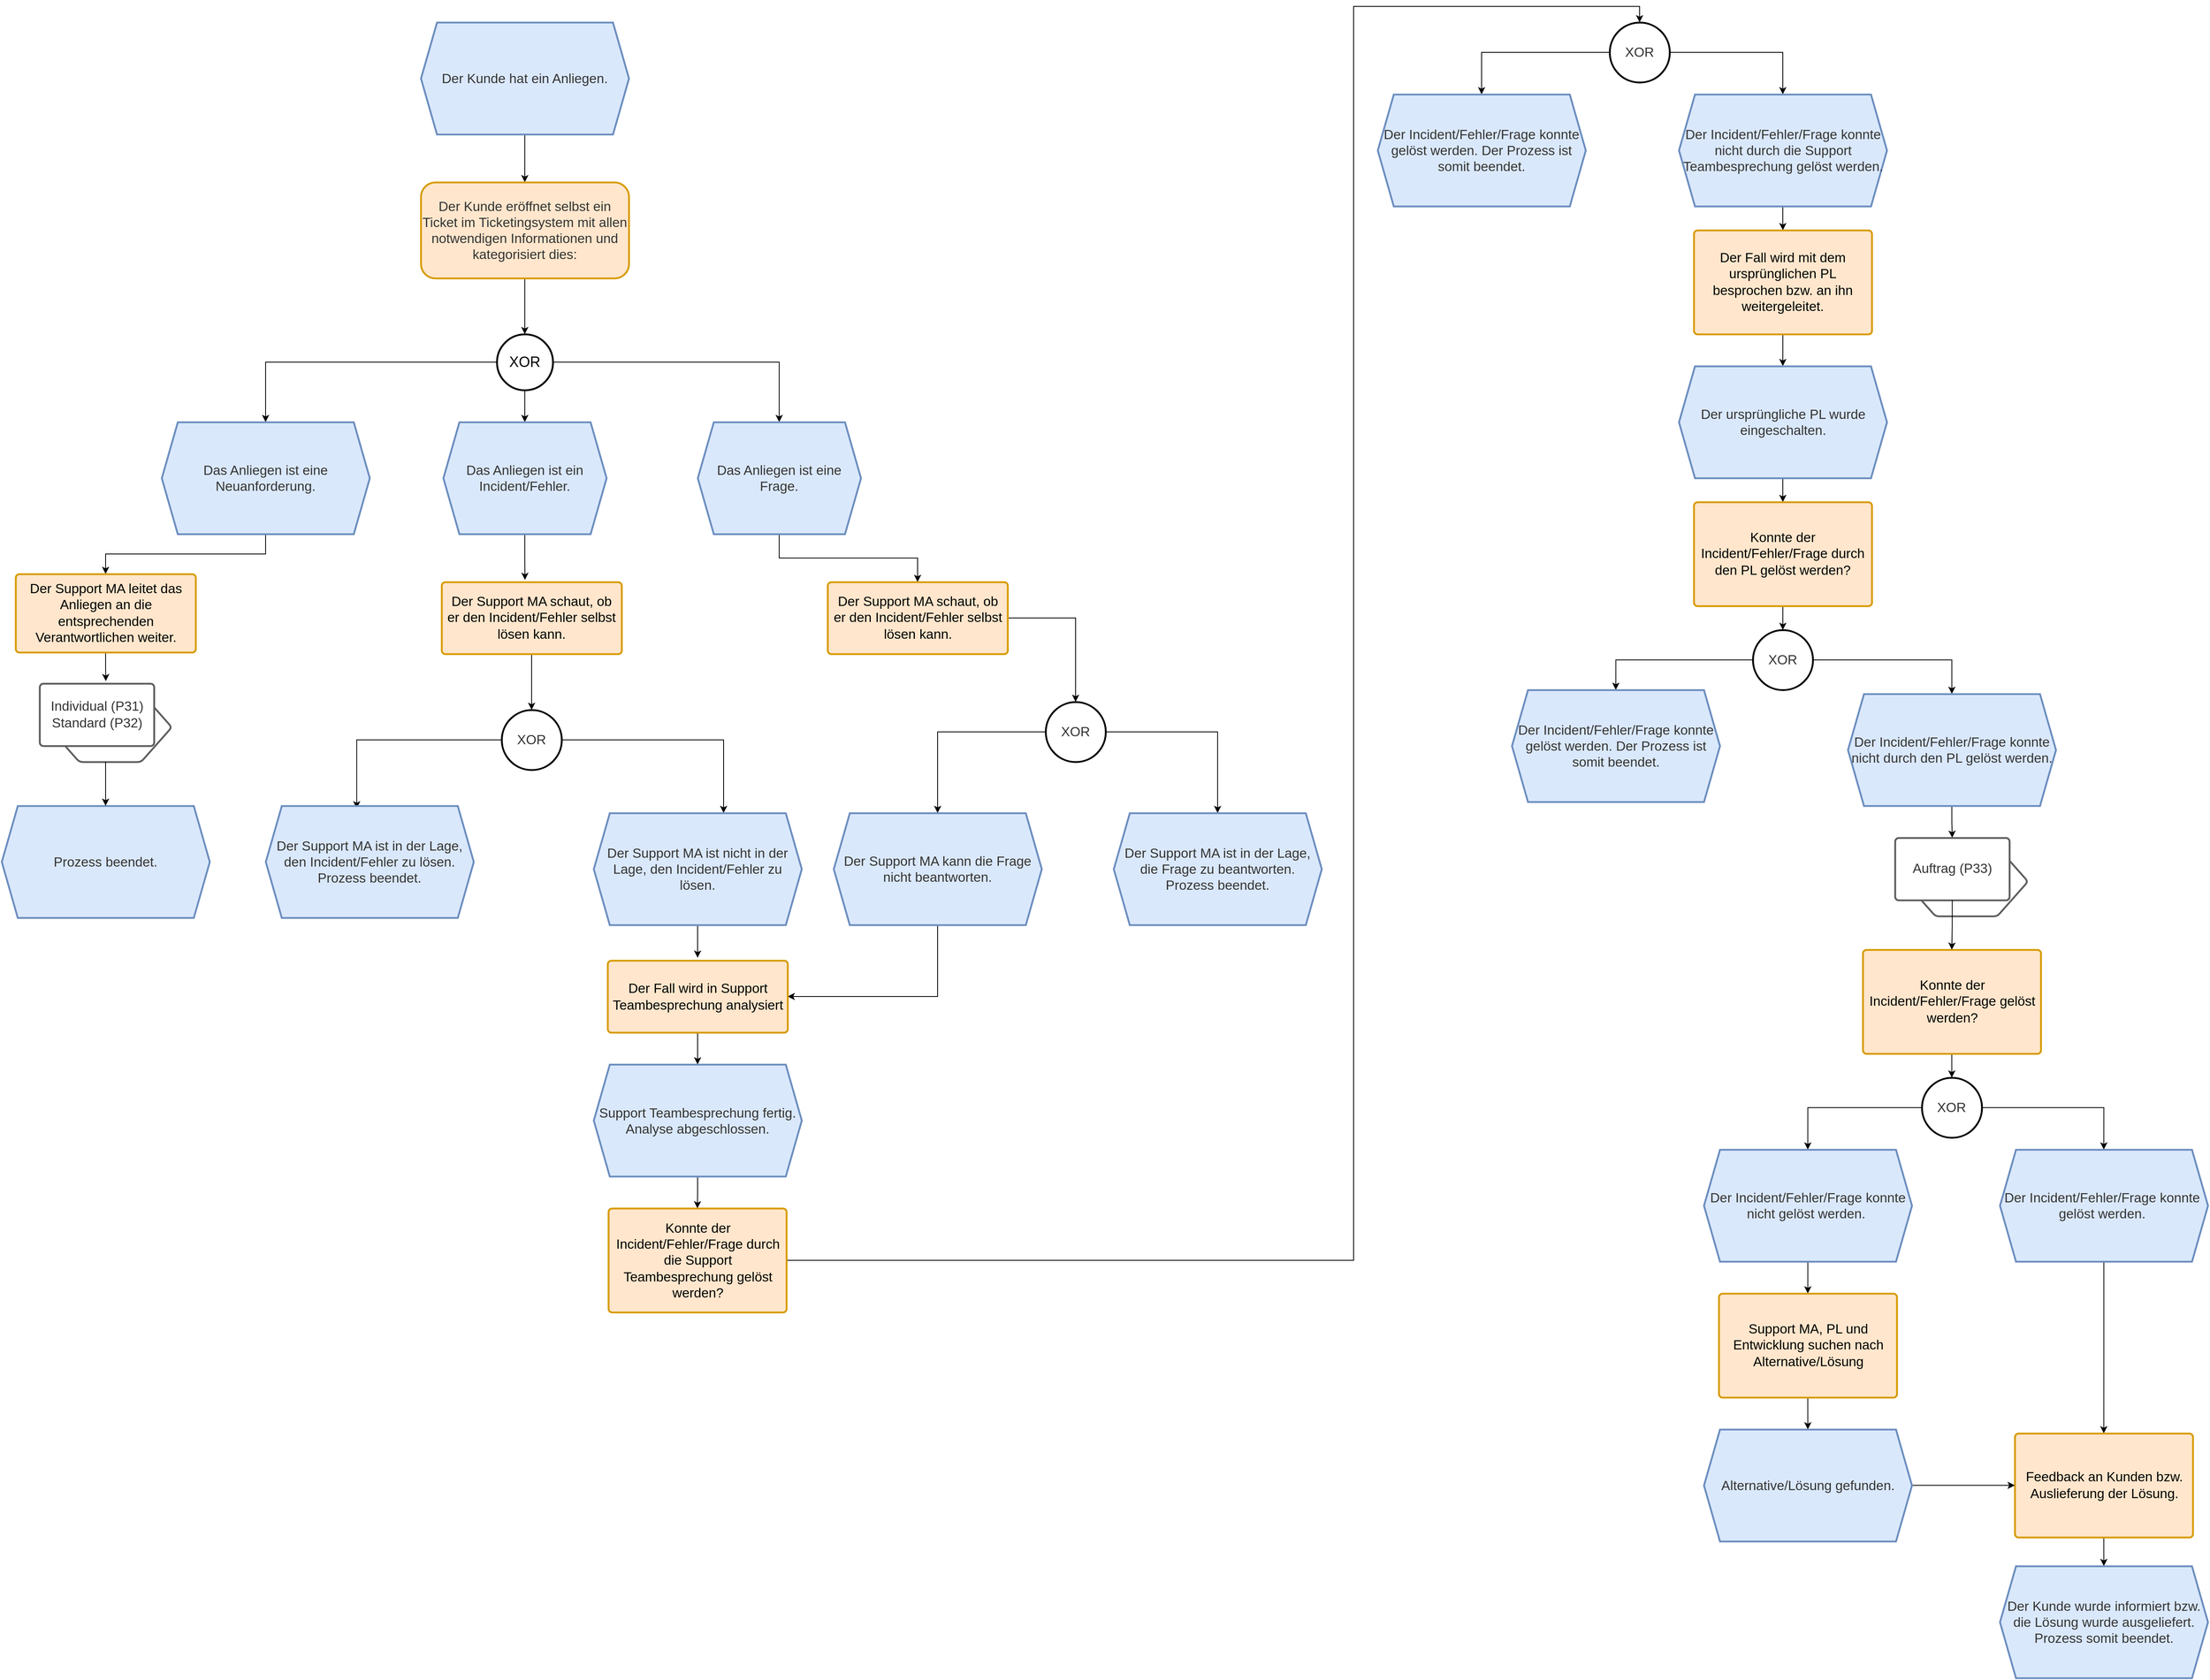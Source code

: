 <mxfile version="20.7.4" type="github">
  <diagram id="J1XZ8u2ks3DEI3PEI3yP" name="Seite-1">
    <mxGraphModel dx="4284" dy="1927" grid="1" gridSize="10" guides="1" tooltips="1" connect="1" arrows="1" fold="1" page="1" pageScale="1" pageWidth="827" pageHeight="1169" math="0" shadow="0">
      <root>
        <mxCell id="0" />
        <mxCell id="1" parent="0" />
        <mxCell id="6ZZ4I7emw9X15yYqETEI-4" style="edgeStyle=orthogonalEdgeStyle;rounded=0;orthogonalLoop=1;jettySize=auto;html=1;entryX=0.5;entryY=0;entryDx=0;entryDy=0;fontSize=18;" parent="1" source="6ZZ4I7emw9X15yYqETEI-1" target="6ZZ4I7emw9X15yYqETEI-2" edge="1">
          <mxGeometry relative="1" as="geometry" />
        </mxCell>
        <mxCell id="6ZZ4I7emw9X15yYqETEI-1" value="&lt;span data-lucid-content=&quot;{&amp;quot;t&amp;quot;:&amp;quot;Der Support MA nimmt das Anliegen des Kunden per Telefon oder E-Mail an.&amp;quot;,&amp;quot;m&amp;quot;:[{&amp;quot;s&amp;quot;:0,&amp;quot;n&amp;quot;:&amp;quot;a&amp;quot;,&amp;quot;v&amp;quot;:&amp;quot;center&amp;quot;},{&amp;quot;s&amp;quot;:0,&amp;quot;n&amp;quot;:&amp;quot;s&amp;quot;,&amp;quot;v&amp;quot;:22.222,&amp;quot;e&amp;quot;:72},{&amp;quot;s&amp;quot;:0,&amp;quot;n&amp;quot;:&amp;quot;c&amp;quot;,&amp;quot;v&amp;quot;:&amp;quot;333333ff&amp;quot;,&amp;quot;e&amp;quot;:72}]}&quot; data-lucid-type=&quot;application/vnd.lucid.text&quot;&gt;&lt;span style=&quot;color:#333333;font-size:16.667px;&quot;&gt;Der Kunde hat ein Anliegen.&lt;/span&gt;&lt;/span&gt;" style="shape=hexagon;perimeter=hexagonPerimeter2;whiteSpace=wrap;html=1;fixedSize=1;strokeWidth=2.3;fillColor=#dae8fc;strokeColor=#6c8ebf;" parent="1" vertex="1">
          <mxGeometry x="154" y="40" width="260" height="140" as="geometry" />
        </mxCell>
        <mxCell id="6ZZ4I7emw9X15yYqETEI-5" style="edgeStyle=orthogonalEdgeStyle;rounded=0;orthogonalLoop=1;jettySize=auto;html=1;entryX=0.5;entryY=0;entryDx=0;entryDy=0;fontSize=18;" parent="1" source="6ZZ4I7emw9X15yYqETEI-2" target="6ZZ4I7emw9X15yYqETEI-3" edge="1">
          <mxGeometry relative="1" as="geometry" />
        </mxCell>
        <mxCell id="6ZZ4I7emw9X15yYqETEI-2" value="&lt;span data-lucid-content=&quot;{&amp;quot;t&amp;quot;:&amp;quot;Der Support MA teilt das Anliegen in eines der Folgenden drei Bereiche ein:&amp;quot;,&amp;quot;m&amp;quot;:[{&amp;quot;s&amp;quot;:0,&amp;quot;n&amp;quot;:&amp;quot;a&amp;quot;,&amp;quot;v&amp;quot;:&amp;quot;center&amp;quot;},{&amp;quot;s&amp;quot;:0,&amp;quot;n&amp;quot;:&amp;quot;s&amp;quot;,&amp;quot;v&amp;quot;:22.222,&amp;quot;e&amp;quot;:75},{&amp;quot;s&amp;quot;:0,&amp;quot;n&amp;quot;:&amp;quot;c&amp;quot;,&amp;quot;v&amp;quot;:&amp;quot;333333ff&amp;quot;,&amp;quot;e&amp;quot;:75}]}&quot; data-lucid-type=&quot;application/vnd.lucid.text&quot;&gt;&lt;span style=&quot;color:#333333;font-size:16.667px;&quot;&gt;Der Kunde eröffnet selbst ein Ticket im Ticketingsystem mit allen notwendigen Informationen und kategorisiert dies:&lt;/span&gt;&lt;/span&gt;" style="rounded=1;whiteSpace=wrap;html=1;strokeWidth=2.3;fillColor=#ffe6cc;strokeColor=#d79b00;" parent="1" vertex="1">
          <mxGeometry x="154" y="240" width="260" height="120" as="geometry" />
        </mxCell>
        <mxCell id="6ZZ4I7emw9X15yYqETEI-7" style="edgeStyle=orthogonalEdgeStyle;rounded=0;orthogonalLoop=1;jettySize=auto;html=1;entryX=0.5;entryY=0;entryDx=0;entryDy=0;fontSize=18;" parent="1" source="6ZZ4I7emw9X15yYqETEI-3" target="6ZZ4I7emw9X15yYqETEI-6" edge="1">
          <mxGeometry relative="1" as="geometry" />
        </mxCell>
        <mxCell id="6ZZ4I7emw9X15yYqETEI-27" value="" style="edgeStyle=orthogonalEdgeStyle;rounded=0;orthogonalLoop=1;jettySize=auto;html=1;fontSize=18;" parent="1" source="6ZZ4I7emw9X15yYqETEI-3" target="6ZZ4I7emw9X15yYqETEI-20" edge="1">
          <mxGeometry relative="1" as="geometry" />
        </mxCell>
        <mxCell id="6ZZ4I7emw9X15yYqETEI-44" style="edgeStyle=orthogonalEdgeStyle;rounded=0;orthogonalLoop=1;jettySize=auto;html=1;entryX=0.5;entryY=0;entryDx=0;entryDy=0;" parent="1" source="6ZZ4I7emw9X15yYqETEI-3" target="6ZZ4I7emw9X15yYqETEI-43" edge="1">
          <mxGeometry relative="1" as="geometry" />
        </mxCell>
        <mxCell id="6ZZ4I7emw9X15yYqETEI-3" value="&lt;font style=&quot;font-size: 18px;&quot;&gt;XOR&lt;/font&gt;" style="ellipse;whiteSpace=wrap;html=1;aspect=fixed;strokeWidth=2.3;" parent="1" vertex="1">
          <mxGeometry x="249" y="430" width="70" height="70" as="geometry" />
        </mxCell>
        <mxCell id="6ZZ4I7emw9X15yYqETEI-16" style="edgeStyle=orthogonalEdgeStyle;rounded=0;orthogonalLoop=1;jettySize=auto;html=1;entryX=0.5;entryY=0;entryDx=0;entryDy=0;fontSize=18;" parent="1" source="6ZZ4I7emw9X15yYqETEI-6" target="6ZZ4I7emw9X15yYqETEI-8" edge="1">
          <mxGeometry relative="1" as="geometry" />
        </mxCell>
        <mxCell id="6ZZ4I7emw9X15yYqETEI-6" value="&lt;span data-lucid-content=&quot;{&amp;quot;t&amp;quot;:&amp;quot;Das Anliegen ist eine Neuanforderung.&amp;quot;,&amp;quot;m&amp;quot;:[{&amp;quot;s&amp;quot;:0,&amp;quot;n&amp;quot;:&amp;quot;a&amp;quot;,&amp;quot;v&amp;quot;:&amp;quot;center&amp;quot;},{&amp;quot;s&amp;quot;:0,&amp;quot;n&amp;quot;:&amp;quot;s&amp;quot;,&amp;quot;v&amp;quot;:22.222,&amp;quot;e&amp;quot;:37},{&amp;quot;s&amp;quot;:0,&amp;quot;n&amp;quot;:&amp;quot;c&amp;quot;,&amp;quot;v&amp;quot;:&amp;quot;333333ff&amp;quot;,&amp;quot;e&amp;quot;:37}]}&quot; data-lucid-type=&quot;application/vnd.lucid.text&quot;&gt;&lt;span style=&quot;color:#333333;font-size:16.667px;&quot;&gt;Das Anliegen ist eine Neuanforderung.&lt;/span&gt;&lt;/span&gt;" style="shape=hexagon;perimeter=hexagonPerimeter2;whiteSpace=wrap;html=1;fixedSize=1;strokeWidth=2.3;fillColor=#dae8fc;strokeColor=#6c8ebf;" parent="1" vertex="1">
          <mxGeometry x="-170" y="540" width="260" height="140" as="geometry" />
        </mxCell>
        <mxCell id="6ZZ4I7emw9X15yYqETEI-17" style="edgeStyle=orthogonalEdgeStyle;rounded=0;orthogonalLoop=1;jettySize=auto;html=1;entryX=0.579;entryY=-0.038;entryDx=0;entryDy=0;entryPerimeter=0;fontSize=18;" parent="1" source="6ZZ4I7emw9X15yYqETEI-8" target="6ZZ4I7emw9X15yYqETEI-11" edge="1">
          <mxGeometry relative="1" as="geometry" />
        </mxCell>
        <UserObject label="Der Support MA leitet das Anliegen an die entsprechenden Verantwortlichen weiter." lucidchartObjectId="3NAeWaVlPR9_" id="6ZZ4I7emw9X15yYqETEI-8">
          <mxCell style="html=1;overflow=block;blockSpacing=1;whiteSpace=wrap;fontSize=16.7;align=center;spacing=3.8;strokeColor=#d79b00;strokeOpacity=100;rounded=1;absoluteArcSize=1;arcSize=9;strokeWidth=2.3;fillColor=#ffe6cc;" parent="1" vertex="1">
            <mxGeometry x="-352.5" y="730" width="225" height="98" as="geometry" />
          </mxCell>
        </UserObject>
        <mxCell id="6ZZ4I7emw9X15yYqETEI-9" value="" style="group;dropTarget=0;pointerEvents=0;" parent="1" vertex="1">
          <mxGeometry x="-322.5" y="867" width="165" height="98" as="geometry" />
        </mxCell>
        <UserObject label="" lucidchartObjectId="zQAeZ2QjWURC" id="6ZZ4I7emw9X15yYqETEI-10">
          <mxCell style="html=1;overflow=block;blockSpacing=1;whiteSpace=wrap;shape=hexagon;perimeter=hexagonPerimeter2;fontSize=13;align=center;spacing=3.8;strokeColor=#5e5e5e;strokeOpacity=100;rounded=1;absoluteArcSize=1;arcSize=9;strokeWidth=2.3;" parent="6ZZ4I7emw9X15yYqETEI-9" vertex="1">
            <mxGeometry x="11" y="11" width="154" height="87" as="geometry" />
          </mxCell>
        </UserObject>
        <UserObject label="Individual (P31)&#xa;Standard (P32)" lucidchartObjectId="LQAeZBsc9rgK" id="6ZZ4I7emw9X15yYqETEI-11">
          <mxCell style="html=1;overflow=block;blockSpacing=1;whiteSpace=wrap;fontSize=16.7;fontColor=#333333;align=center;spacing=3.8;strokeColor=#5e5e5e;strokeOpacity=100;rounded=1;absoluteArcSize=1;arcSize=9;strokeWidth=2.3;" parent="6ZZ4I7emw9X15yYqETEI-9" vertex="1">
            <mxGeometry width="143" height="78" as="geometry" />
          </mxCell>
        </UserObject>
        <mxCell id="6ZZ4I7emw9X15yYqETEI-18" value="&lt;font color=&quot;#333333&quot;&gt;&lt;span style=&quot;font-size: 16.667px;&quot;&gt;Prozess beendet.&lt;/span&gt;&lt;/font&gt;" style="shape=hexagon;perimeter=hexagonPerimeter2;whiteSpace=wrap;html=1;fixedSize=1;strokeColor=#6c8ebf;strokeWidth=2.3;fillColor=#dae8fc;" parent="1" vertex="1">
          <mxGeometry x="-370" y="1020" width="260" height="140" as="geometry" />
        </mxCell>
        <mxCell id="6ZZ4I7emw9X15yYqETEI-19" style="edgeStyle=orthogonalEdgeStyle;rounded=0;orthogonalLoop=1;jettySize=auto;html=1;entryX=0.5;entryY=0;entryDx=0;entryDy=0;fontSize=18;exitX=0.5;exitY=1;exitDx=0;exitDy=0;" parent="1" source="6ZZ4I7emw9X15yYqETEI-9" target="6ZZ4I7emw9X15yYqETEI-18" edge="1">
          <mxGeometry relative="1" as="geometry">
            <mxPoint x="-240" y="990" as="sourcePoint" />
          </mxGeometry>
        </mxCell>
        <mxCell id="6ZZ4I7emw9X15yYqETEI-28" style="edgeStyle=orthogonalEdgeStyle;rounded=0;orthogonalLoop=1;jettySize=auto;html=1;entryX=0.463;entryY=-0.029;entryDx=0;entryDy=0;entryPerimeter=0;fontSize=18;" parent="1" source="6ZZ4I7emw9X15yYqETEI-20" target="6ZZ4I7emw9X15yYqETEI-21" edge="1">
          <mxGeometry relative="1" as="geometry" />
        </mxCell>
        <mxCell id="6ZZ4I7emw9X15yYqETEI-20" value="&lt;span data-lucid-content=&quot;{&amp;quot;t&amp;quot;:&amp;quot;Das Anliegen ist ein Incident/Fehler.&amp;quot;,&amp;quot;m&amp;quot;:[{&amp;quot;s&amp;quot;:0,&amp;quot;n&amp;quot;:&amp;quot;a&amp;quot;,&amp;quot;v&amp;quot;:&amp;quot;center&amp;quot;},{&amp;quot;s&amp;quot;:0,&amp;quot;n&amp;quot;:&amp;quot;s&amp;quot;,&amp;quot;v&amp;quot;:22.222,&amp;quot;e&amp;quot;:37},{&amp;quot;s&amp;quot;:0,&amp;quot;n&amp;quot;:&amp;quot;c&amp;quot;,&amp;quot;v&amp;quot;:&amp;quot;333333ff&amp;quot;,&amp;quot;e&amp;quot;:37}]}&quot; data-lucid-type=&quot;application/vnd.lucid.text&quot;&gt;&lt;span style=&quot;color:#333333;font-size:16.667px;&quot;&gt;Das Anliegen ist ein Incident/Fehler.&lt;/span&gt;&lt;/span&gt;" style="shape=hexagon;perimeter=hexagonPerimeter2;whiteSpace=wrap;html=1;fixedSize=1;strokeWidth=2.3;fillColor=#dae8fc;strokeColor=#6c8ebf;" parent="1" vertex="1">
          <mxGeometry x="182" y="540" width="204" height="140" as="geometry" />
        </mxCell>
        <mxCell id="6ZZ4I7emw9X15yYqETEI-29" style="edgeStyle=orthogonalEdgeStyle;rounded=0;orthogonalLoop=1;jettySize=auto;html=1;fontSize=18;" parent="1" source="6ZZ4I7emw9X15yYqETEI-21" target="6ZZ4I7emw9X15yYqETEI-22" edge="1">
          <mxGeometry relative="1" as="geometry" />
        </mxCell>
        <UserObject label="Der Support MA schaut, ob er den Incident/Fehler selbst lösen kann." lucidchartObjectId="PXAeyJf.aFtb" id="6ZZ4I7emw9X15yYqETEI-21">
          <mxCell style="html=1;overflow=block;blockSpacing=1;whiteSpace=wrap;fontSize=16.7;align=center;spacing=3.8;strokeColor=#d79b00;strokeOpacity=100;rounded=1;absoluteArcSize=1;arcSize=9;strokeWidth=2.3;fillColor=#ffe6cc;" parent="1" vertex="1">
            <mxGeometry x="180" y="740" width="225" height="90" as="geometry" />
          </mxCell>
        </UserObject>
        <mxCell id="6ZZ4I7emw9X15yYqETEI-30" style="edgeStyle=orthogonalEdgeStyle;rounded=0;orthogonalLoop=1;jettySize=auto;html=1;entryX=0.438;entryY=0.023;entryDx=0;entryDy=0;entryPerimeter=0;fontSize=18;" parent="1" source="6ZZ4I7emw9X15yYqETEI-22" target="6ZZ4I7emw9X15yYqETEI-23" edge="1">
          <mxGeometry relative="1" as="geometry" />
        </mxCell>
        <mxCell id="6ZZ4I7emw9X15yYqETEI-38" style="edgeStyle=orthogonalEdgeStyle;rounded=0;orthogonalLoop=1;jettySize=auto;html=1;entryX=0.625;entryY=0;entryDx=0;entryDy=0;" parent="1" source="6ZZ4I7emw9X15yYqETEI-22" target="6ZZ4I7emw9X15yYqETEI-36" edge="1">
          <mxGeometry relative="1" as="geometry" />
        </mxCell>
        <UserObject label="XOR" lucidchartObjectId="uYAeOySeNECC" id="6ZZ4I7emw9X15yYqETEI-22">
          <mxCell style="html=1;overflow=block;blockSpacing=1;whiteSpace=wrap;ellipse;fontSize=16.7;fontColor=#333333;align=center;spacing=3.8;strokeColor=#000000;strokeOpacity=100;rounded=1;absoluteArcSize=1;arcSize=9;strokeWidth=2.3;" parent="1" vertex="1">
            <mxGeometry x="255" y="900" width="75" height="75" as="geometry" />
          </mxCell>
        </UserObject>
        <mxCell id="6ZZ4I7emw9X15yYqETEI-23" value="&lt;span style=&quot;color: rgb(51, 51, 51); font-size: 16.667px;&quot;&gt;Der Support MA ist in der Lage, den Incident/Fehler zu lösen.&lt;br&gt;Prozess beendet.&lt;br&gt;&lt;/span&gt;" style="shape=hexagon;perimeter=hexagonPerimeter2;whiteSpace=wrap;html=1;fixedSize=1;strokeWidth=2.3;fillColor=#dae8fc;strokeColor=#6c8ebf;" parent="1" vertex="1">
          <mxGeometry x="-40" y="1020" width="260" height="140" as="geometry" />
        </mxCell>
        <mxCell id="6ZZ4I7emw9X15yYqETEI-40" style="edgeStyle=orthogonalEdgeStyle;rounded=0;orthogonalLoop=1;jettySize=auto;html=1;entryX=0.5;entryY=0;entryDx=0;entryDy=0;" parent="1" source="6ZZ4I7emw9X15yYqETEI-36" edge="1">
          <mxGeometry relative="1" as="geometry">
            <mxPoint x="500" y="1210" as="targetPoint" />
          </mxGeometry>
        </mxCell>
        <mxCell id="6ZZ4I7emw9X15yYqETEI-36" value="&lt;span data-lucid-content=&quot;{&amp;quot;t&amp;quot;:&amp;quot;Der Support MA ist nicht in der Lage, den Incident/Fehler zu lösen.&amp;quot;,&amp;quot;m&amp;quot;:[{&amp;quot;s&amp;quot;:0,&amp;quot;n&amp;quot;:&amp;quot;a&amp;quot;,&amp;quot;v&amp;quot;:&amp;quot;center&amp;quot;},{&amp;quot;s&amp;quot;:0,&amp;quot;n&amp;quot;:&amp;quot;s&amp;quot;,&amp;quot;v&amp;quot;:22.222,&amp;quot;e&amp;quot;:67},{&amp;quot;s&amp;quot;:0,&amp;quot;n&amp;quot;:&amp;quot;c&amp;quot;,&amp;quot;v&amp;quot;:&amp;quot;333333ff&amp;quot;,&amp;quot;e&amp;quot;:67}]}&quot; data-lucid-type=&quot;application/vnd.lucid.text&quot;&gt;&lt;span style=&quot;color:#333333;font-size:16.667px;&quot;&gt;Der Support MA ist nicht in der Lage, den Incident/Fehler zu lösen.&lt;/span&gt;&lt;/span&gt;" style="shape=hexagon;perimeter=hexagonPerimeter2;whiteSpace=wrap;html=1;fixedSize=1;strokeWidth=2.3;fillColor=#dae8fc;strokeColor=#6c8ebf;" parent="1" vertex="1">
          <mxGeometry x="370" y="1029" width="260" height="140" as="geometry" />
        </mxCell>
        <mxCell id="6ZZ4I7emw9X15yYqETEI-46" style="edgeStyle=orthogonalEdgeStyle;rounded=0;orthogonalLoop=1;jettySize=auto;html=1;" parent="1" source="6ZZ4I7emw9X15yYqETEI-43" target="6ZZ4I7emw9X15yYqETEI-45" edge="1">
          <mxGeometry relative="1" as="geometry" />
        </mxCell>
        <mxCell id="6ZZ4I7emw9X15yYqETEI-43" value="&lt;span data-lucid-content=&quot;{&amp;quot;t&amp;quot;:&amp;quot;Das Anliegen ist eine Frage.&amp;quot;,&amp;quot;m&amp;quot;:[{&amp;quot;s&amp;quot;:0,&amp;quot;n&amp;quot;:&amp;quot;a&amp;quot;,&amp;quot;v&amp;quot;:&amp;quot;center&amp;quot;},{&amp;quot;s&amp;quot;:0,&amp;quot;n&amp;quot;:&amp;quot;s&amp;quot;,&amp;quot;v&amp;quot;:22.222,&amp;quot;e&amp;quot;:28},{&amp;quot;s&amp;quot;:0,&amp;quot;n&amp;quot;:&amp;quot;c&amp;quot;,&amp;quot;v&amp;quot;:&amp;quot;333333ff&amp;quot;,&amp;quot;e&amp;quot;:28}]}&quot; data-lucid-type=&quot;application/vnd.lucid.text&quot;&gt;&lt;span style=&quot;color:#333333;font-size:16.667px;&quot;&gt;Das Anliegen ist eine Frage.&lt;/span&gt;&lt;/span&gt;" style="shape=hexagon;perimeter=hexagonPerimeter2;whiteSpace=wrap;html=1;fixedSize=1;strokeWidth=2.3;fillColor=#dae8fc;strokeColor=#6c8ebf;" parent="1" vertex="1">
          <mxGeometry x="500" y="540" width="204" height="140" as="geometry" />
        </mxCell>
        <mxCell id="6ZZ4I7emw9X15yYqETEI-49" style="edgeStyle=orthogonalEdgeStyle;rounded=0;orthogonalLoop=1;jettySize=auto;html=1;" parent="1" source="6ZZ4I7emw9X15yYqETEI-45" target="6ZZ4I7emw9X15yYqETEI-47" edge="1">
          <mxGeometry relative="1" as="geometry" />
        </mxCell>
        <UserObject label="Der Support MA schaut, ob er den Incident/Fehler selbst lösen kann." lucidchartObjectId="PXAeyJf.aFtb" id="6ZZ4I7emw9X15yYqETEI-45">
          <mxCell style="html=1;overflow=block;blockSpacing=1;whiteSpace=wrap;fontSize=16.7;align=center;spacing=3.8;strokeColor=#d79b00;strokeOpacity=100;rounded=1;absoluteArcSize=1;arcSize=9;strokeWidth=2.3;fillColor=#ffe6cc;" parent="1" vertex="1">
            <mxGeometry x="662.5" y="740" width="225" height="90" as="geometry" />
          </mxCell>
        </UserObject>
        <mxCell id="6ZZ4I7emw9X15yYqETEI-51" style="edgeStyle=orthogonalEdgeStyle;rounded=0;orthogonalLoop=1;jettySize=auto;html=1;entryX=0.5;entryY=0;entryDx=0;entryDy=0;" parent="1" source="6ZZ4I7emw9X15yYqETEI-47" target="6ZZ4I7emw9X15yYqETEI-50" edge="1">
          <mxGeometry relative="1" as="geometry" />
        </mxCell>
        <mxCell id="6ZZ4I7emw9X15yYqETEI-54" style="edgeStyle=orthogonalEdgeStyle;rounded=0;orthogonalLoop=1;jettySize=auto;html=1;entryX=0.5;entryY=0;entryDx=0;entryDy=0;" parent="1" source="6ZZ4I7emw9X15yYqETEI-47" target="6ZZ4I7emw9X15yYqETEI-53" edge="1">
          <mxGeometry relative="1" as="geometry" />
        </mxCell>
        <UserObject label="XOR" lucidchartObjectId="uYAeOySeNECC" id="6ZZ4I7emw9X15yYqETEI-47">
          <mxCell style="html=1;overflow=block;blockSpacing=1;whiteSpace=wrap;ellipse;fontSize=16.7;fontColor=#333333;align=center;spacing=3.8;strokeColor=#000000;strokeOpacity=100;rounded=1;absoluteArcSize=1;arcSize=9;strokeWidth=2.3;" parent="1" vertex="1">
            <mxGeometry x="935" y="890" width="75" height="75" as="geometry" />
          </mxCell>
        </UserObject>
        <mxCell id="yhBHfGPI83CwyW0d_3CJ-2" style="edgeStyle=orthogonalEdgeStyle;rounded=0;orthogonalLoop=1;jettySize=auto;html=1;entryX=1;entryY=0.5;entryDx=0;entryDy=0;exitX=0.5;exitY=1;exitDx=0;exitDy=0;" edge="1" parent="1" source="6ZZ4I7emw9X15yYqETEI-50" target="6ZZ4I7emw9X15yYqETEI-59">
          <mxGeometry relative="1" as="geometry" />
        </mxCell>
        <mxCell id="6ZZ4I7emw9X15yYqETEI-50" value="&lt;span data-lucid-content=&quot;{&amp;quot;t&amp;quot;:&amp;quot;Der Support MA kann die Frage nicht beantworten.&amp;quot;,&amp;quot;m&amp;quot;:[{&amp;quot;s&amp;quot;:0,&amp;quot;n&amp;quot;:&amp;quot;a&amp;quot;,&amp;quot;v&amp;quot;:&amp;quot;center&amp;quot;},{&amp;quot;s&amp;quot;:0,&amp;quot;n&amp;quot;:&amp;quot;s&amp;quot;,&amp;quot;v&amp;quot;:22.222,&amp;quot;e&amp;quot;:48},{&amp;quot;s&amp;quot;:0,&amp;quot;n&amp;quot;:&amp;quot;c&amp;quot;,&amp;quot;v&amp;quot;:&amp;quot;333333ff&amp;quot;,&amp;quot;e&amp;quot;:48}]}&quot; data-lucid-type=&quot;application/vnd.lucid.text&quot;&gt;&lt;span style=&quot;color:#333333;font-size:16.667px;&quot;&gt;Der Support MA kann die Frage nicht beantworten.&lt;/span&gt;&lt;/span&gt;" style="shape=hexagon;perimeter=hexagonPerimeter2;whiteSpace=wrap;html=1;fixedSize=1;strokeWidth=2.3;fillColor=#dae8fc;strokeColor=#6c8ebf;" parent="1" vertex="1">
          <mxGeometry x="670" y="1029" width="260" height="140" as="geometry" />
        </mxCell>
        <mxCell id="6ZZ4I7emw9X15yYqETEI-53" value="&lt;span data-lucid-content=&quot;{&amp;quot;t&amp;quot;:&amp;quot;Der Support MA ist in der Lage, die Frage zu beantworten.&amp;quot;,&amp;quot;m&amp;quot;:[{&amp;quot;s&amp;quot;:0,&amp;quot;n&amp;quot;:&amp;quot;a&amp;quot;,&amp;quot;v&amp;quot;:&amp;quot;center&amp;quot;},{&amp;quot;s&amp;quot;:0,&amp;quot;n&amp;quot;:&amp;quot;s&amp;quot;,&amp;quot;v&amp;quot;:22.222,&amp;quot;e&amp;quot;:57},{&amp;quot;s&amp;quot;:0,&amp;quot;n&amp;quot;:&amp;quot;c&amp;quot;,&amp;quot;v&amp;quot;:&amp;quot;333333ff&amp;quot;,&amp;quot;e&amp;quot;:57}]}&quot; data-lucid-type=&quot;application/vnd.lucid.text&quot;&gt;&lt;span style=&quot;color:#333333;font-size:16.667px;&quot;&gt;Der Support MA ist in der Lage, die Frage zu beantworten.&lt;br&gt;&lt;/span&gt;&lt;span style=&quot;color: rgb(51, 51, 51); font-size: 16.667px;&quot;&gt;Prozess beendet.&lt;/span&gt;&lt;span style=&quot;color:#333333;font-size:16.667px;&quot;&gt;&lt;br&gt;&lt;/span&gt;&lt;/span&gt;" style="shape=hexagon;perimeter=hexagonPerimeter2;whiteSpace=wrap;html=1;fixedSize=1;strokeWidth=2.3;fillColor=#dae8fc;strokeColor=#6c8ebf;" parent="1" vertex="1">
          <mxGeometry x="1020" y="1029" width="260" height="140" as="geometry" />
        </mxCell>
        <mxCell id="6ZZ4I7emw9X15yYqETEI-62" style="edgeStyle=orthogonalEdgeStyle;rounded=0;orthogonalLoop=1;jettySize=auto;html=1;" parent="1" source="6ZZ4I7emw9X15yYqETEI-59" target="6ZZ4I7emw9X15yYqETEI-61" edge="1">
          <mxGeometry relative="1" as="geometry" />
        </mxCell>
        <UserObject label="&lt;span data-lucid-content=&quot;{&amp;quot;t&amp;quot;:&amp;quot;Der Fall wird in Support Teambesprechung analysiert&amp;quot;,&amp;quot;m&amp;quot;:[{&amp;quot;s&amp;quot;:0,&amp;quot;n&amp;quot;:&amp;quot;a&amp;quot;,&amp;quot;v&amp;quot;:&amp;quot;center&amp;quot;},{&amp;quot;s&amp;quot;:0,&amp;quot;n&amp;quot;:&amp;quot;s&amp;quot;,&amp;quot;v&amp;quot;:22.222,&amp;quot;e&amp;quot;:51},{&amp;quot;s&amp;quot;:0,&amp;quot;n&amp;quot;:&amp;quot;c&amp;quot;,&amp;quot;v&amp;quot;:&amp;quot;333333ff&amp;quot;,&amp;quot;e&amp;quot;:51}]}&quot; data-lucid-type=&quot;application/vnd.lucid.text&quot;&gt;&lt;span style=&quot;font-size: 16.667px;&quot;&gt;Der Fall wird in Support Teambesprechung analysiert&lt;/span&gt;&lt;/span&gt;" lucidchartObjectId="hZAeEaQijx2j" id="6ZZ4I7emw9X15yYqETEI-59">
          <mxCell style="html=1;overflow=block;blockSpacing=1;whiteSpace=wrap;fontSize=16.7;align=center;spacing=3.8;strokeColor=#d79b00;strokeOpacity=100;rounded=1;absoluteArcSize=1;arcSize=9;strokeWidth=2.3;fillColor=#ffe6cc;" parent="1" vertex="1">
            <mxGeometry x="387.5" y="1213.5" width="225" height="90" as="geometry" />
          </mxCell>
        </UserObject>
        <mxCell id="6ZZ4I7emw9X15yYqETEI-64" style="edgeStyle=orthogonalEdgeStyle;rounded=0;orthogonalLoop=1;jettySize=auto;html=1;entryX=0.5;entryY=0;entryDx=0;entryDy=0;" parent="1" source="6ZZ4I7emw9X15yYqETEI-61" target="6ZZ4I7emw9X15yYqETEI-63" edge="1">
          <mxGeometry relative="1" as="geometry" />
        </mxCell>
        <mxCell id="6ZZ4I7emw9X15yYqETEI-61" value="&lt;span data-lucid-content=&quot;{&amp;quot;t&amp;quot;:&amp;quot;Support Teambesprechung fertig.&amp;quot;,&amp;quot;m&amp;quot;:[{&amp;quot;s&amp;quot;:0,&amp;quot;n&amp;quot;:&amp;quot;a&amp;quot;,&amp;quot;v&amp;quot;:&amp;quot;center&amp;quot;},{&amp;quot;s&amp;quot;:0,&amp;quot;n&amp;quot;:&amp;quot;s&amp;quot;,&amp;quot;v&amp;quot;:22.222,&amp;quot;e&amp;quot;:31},{&amp;quot;s&amp;quot;:0,&amp;quot;n&amp;quot;:&amp;quot;c&amp;quot;,&amp;quot;v&amp;quot;:&amp;quot;333333ff&amp;quot;,&amp;quot;e&amp;quot;:31}]}&quot; data-lucid-type=&quot;application/vnd.lucid.text&quot;&gt;&lt;span style=&quot;color:#333333;font-size:16.667px;&quot;&gt;Support Teambesprechung fertig.&lt;br&gt;Analyse abgeschlossen.&lt;br&gt;&lt;/span&gt;&lt;/span&gt;" style="shape=hexagon;perimeter=hexagonPerimeter2;whiteSpace=wrap;html=1;fixedSize=1;strokeWidth=2.3;fillColor=#dae8fc;strokeColor=#6c8ebf;" parent="1" vertex="1">
          <mxGeometry x="370" y="1343.5" width="260" height="140" as="geometry" />
        </mxCell>
        <mxCell id="6ZZ4I7emw9X15yYqETEI-66" style="edgeStyle=orthogonalEdgeStyle;rounded=0;orthogonalLoop=1;jettySize=auto;html=1;entryX=0.5;entryY=0;entryDx=0;entryDy=0;strokeWidth=1;" parent="1" source="6ZZ4I7emw9X15yYqETEI-63" target="6ZZ4I7emw9X15yYqETEI-140" edge="1">
          <mxGeometry relative="1" as="geometry">
            <mxPoint x="499.75" y="2020" as="targetPoint" />
            <Array as="points">
              <mxPoint x="1320" y="1589" />
              <mxPoint x="1320" y="20" />
              <mxPoint x="1678" y="20" />
            </Array>
          </mxGeometry>
        </mxCell>
        <UserObject label="&lt;span data-lucid-content=&quot;{&amp;quot;t&amp;quot;:&amp;quot;Konnte der Incident/Fehler/Frage durch die Support Teambesprechung gelöst werden?&amp;quot;,&amp;quot;m&amp;quot;:[{&amp;quot;s&amp;quot;:0,&amp;quot;n&amp;quot;:&amp;quot;a&amp;quot;,&amp;quot;v&amp;quot;:&amp;quot;center&amp;quot;},{&amp;quot;s&amp;quot;:0,&amp;quot;n&amp;quot;:&amp;quot;s&amp;quot;,&amp;quot;v&amp;quot;:22.222,&amp;quot;e&amp;quot;:81},{&amp;quot;s&amp;quot;:0,&amp;quot;n&amp;quot;:&amp;quot;c&amp;quot;,&amp;quot;v&amp;quot;:&amp;quot;333333ff&amp;quot;,&amp;quot;e&amp;quot;:81}]}&quot; data-lucid-type=&quot;application/vnd.lucid.text&quot;&gt;&lt;span style=&quot;font-size: 16.667px;&quot;&gt;Konnte der Incident/Fehler/Frage durch die Support Teambesprechung gelöst werden?&lt;/span&gt;&lt;/span&gt;" lucidchartObjectId="hZAeEaQijx2j" id="6ZZ4I7emw9X15yYqETEI-63">
          <mxCell style="html=1;overflow=block;blockSpacing=1;whiteSpace=wrap;fontSize=16.7;align=center;spacing=3.8;strokeColor=#d79b00;strokeOpacity=100;rounded=1;absoluteArcSize=1;arcSize=9;strokeWidth=2.3;fillColor=#ffe6cc;" parent="1" vertex="1">
            <mxGeometry x="388.5" y="1523.5" width="222.5" height="130" as="geometry" />
          </mxCell>
        </UserObject>
        <mxCell id="6ZZ4I7emw9X15yYqETEI-138" style="edgeStyle=orthogonalEdgeStyle;rounded=0;orthogonalLoop=1;jettySize=auto;html=1;entryX=0.5;entryY=0;entryDx=0;entryDy=0;" parent="1" source="6ZZ4I7emw9X15yYqETEI-140" target="6ZZ4I7emw9X15yYqETEI-175" edge="1">
          <mxGeometry relative="1" as="geometry" />
        </mxCell>
        <mxCell id="6ZZ4I7emw9X15yYqETEI-139" style="edgeStyle=orthogonalEdgeStyle;rounded=0;orthogonalLoop=1;jettySize=auto;html=1;entryX=0.5;entryY=0;entryDx=0;entryDy=0;" parent="1" source="6ZZ4I7emw9X15yYqETEI-140" target="6ZZ4I7emw9X15yYqETEI-142" edge="1">
          <mxGeometry relative="1" as="geometry" />
        </mxCell>
        <UserObject label="XOR" lucidchartObjectId="uYAeOySeNECC" id="6ZZ4I7emw9X15yYqETEI-140">
          <mxCell style="html=1;overflow=block;blockSpacing=1;whiteSpace=wrap;ellipse;fontSize=16.7;fontColor=#333333;align=center;spacing=3.8;strokeColor=#000000;strokeOpacity=100;rounded=1;absoluteArcSize=1;arcSize=9;strokeWidth=2.3;" parent="1" vertex="1">
            <mxGeometry x="1640" y="40" width="75" height="75" as="geometry" />
          </mxCell>
        </UserObject>
        <mxCell id="6ZZ4I7emw9X15yYqETEI-141" style="edgeStyle=orthogonalEdgeStyle;rounded=0;orthogonalLoop=1;jettySize=auto;html=1;" parent="1" source="6ZZ4I7emw9X15yYqETEI-142" target="6ZZ4I7emw9X15yYqETEI-144" edge="1">
          <mxGeometry relative="1" as="geometry" />
        </mxCell>
        <mxCell id="6ZZ4I7emw9X15yYqETEI-142" value="&lt;span style=&quot;color: rgb(51, 51, 51); font-size: 16.667px;&quot;&gt;Der Incident/Fehler/Frage konnte nicht durch die Support Teambesprechung gelöst werden.&lt;/span&gt;" style="shape=hexagon;perimeter=hexagonPerimeter2;whiteSpace=wrap;html=1;fixedSize=1;strokeWidth=2.3;fillColor=#dae8fc;strokeColor=#6c8ebf;" parent="1" vertex="1">
          <mxGeometry x="1726.5" y="130" width="260" height="140" as="geometry" />
        </mxCell>
        <mxCell id="6ZZ4I7emw9X15yYqETEI-143" style="edgeStyle=orthogonalEdgeStyle;rounded=0;orthogonalLoop=1;jettySize=auto;html=1;entryX=0.5;entryY=0;entryDx=0;entryDy=0;" parent="1" source="6ZZ4I7emw9X15yYqETEI-144" target="6ZZ4I7emw9X15yYqETEI-146" edge="1">
          <mxGeometry relative="1" as="geometry" />
        </mxCell>
        <UserObject label="&lt;span data-lucid-content=&quot;{&amp;quot;t&amp;quot;:&amp;quot;Konnte der Incident/Fehler/Frage durch die Support Teambesprechung gelöst werden?&amp;quot;,&amp;quot;m&amp;quot;:[{&amp;quot;s&amp;quot;:0,&amp;quot;n&amp;quot;:&amp;quot;a&amp;quot;,&amp;quot;v&amp;quot;:&amp;quot;center&amp;quot;},{&amp;quot;s&amp;quot;:0,&amp;quot;n&amp;quot;:&amp;quot;s&amp;quot;,&amp;quot;v&amp;quot;:22.222,&amp;quot;e&amp;quot;:81},{&amp;quot;s&amp;quot;:0,&amp;quot;n&amp;quot;:&amp;quot;c&amp;quot;,&amp;quot;v&amp;quot;:&amp;quot;333333ff&amp;quot;,&amp;quot;e&amp;quot;:81}]}&quot; data-lucid-type=&quot;application/vnd.lucid.text&quot;&gt;&lt;span style=&quot;font-size: 16.667px;&quot;&gt;Der Fall wird mit dem ursprünglichen PL besprochen bzw. an ihn weitergeleitet.&lt;/span&gt;&lt;/span&gt;" lucidchartObjectId="hZAeEaQijx2j" id="6ZZ4I7emw9X15yYqETEI-144">
          <mxCell style="html=1;overflow=block;blockSpacing=1;whiteSpace=wrap;fontSize=16.7;align=center;spacing=3.8;strokeColor=#d79b00;strokeOpacity=100;rounded=1;absoluteArcSize=1;arcSize=9;strokeWidth=2.3;fillColor=#ffe6cc;" parent="1" vertex="1">
            <mxGeometry x="1745.25" y="300" width="222.5" height="130" as="geometry" />
          </mxCell>
        </UserObject>
        <mxCell id="6ZZ4I7emw9X15yYqETEI-145" style="edgeStyle=orthogonalEdgeStyle;rounded=0;orthogonalLoop=1;jettySize=auto;html=1;" parent="1" source="6ZZ4I7emw9X15yYqETEI-146" target="6ZZ4I7emw9X15yYqETEI-148" edge="1">
          <mxGeometry relative="1" as="geometry" />
        </mxCell>
        <mxCell id="6ZZ4I7emw9X15yYqETEI-146" value="&lt;font color=&quot;#333333&quot;&gt;&lt;span style=&quot;font-size: 16.667px;&quot;&gt;Der ursprüngliche PL wurde eingeschalten.&lt;/span&gt;&lt;/font&gt;" style="shape=hexagon;perimeter=hexagonPerimeter2;whiteSpace=wrap;html=1;fixedSize=1;strokeWidth=2.3;fillColor=#dae8fc;strokeColor=#6c8ebf;" parent="1" vertex="1">
          <mxGeometry x="1726.5" y="470" width="260" height="140" as="geometry" />
        </mxCell>
        <mxCell id="6ZZ4I7emw9X15yYqETEI-147" style="edgeStyle=orthogonalEdgeStyle;rounded=0;orthogonalLoop=1;jettySize=auto;html=1;" parent="1" source="6ZZ4I7emw9X15yYqETEI-148" target="6ZZ4I7emw9X15yYqETEI-151" edge="1">
          <mxGeometry relative="1" as="geometry" />
        </mxCell>
        <UserObject label="&lt;span data-lucid-content=&quot;{&amp;quot;t&amp;quot;:&amp;quot;Konnte der Incident/Fehler/Frage durch die Support Teambesprechung gelöst werden?&amp;quot;,&amp;quot;m&amp;quot;:[{&amp;quot;s&amp;quot;:0,&amp;quot;n&amp;quot;:&amp;quot;a&amp;quot;,&amp;quot;v&amp;quot;:&amp;quot;center&amp;quot;},{&amp;quot;s&amp;quot;:0,&amp;quot;n&amp;quot;:&amp;quot;s&amp;quot;,&amp;quot;v&amp;quot;:22.222,&amp;quot;e&amp;quot;:81},{&amp;quot;s&amp;quot;:0,&amp;quot;n&amp;quot;:&amp;quot;c&amp;quot;,&amp;quot;v&amp;quot;:&amp;quot;333333ff&amp;quot;,&amp;quot;e&amp;quot;:81}]}&quot; data-lucid-type=&quot;application/vnd.lucid.text&quot;&gt;&lt;span style=&quot;font-size: 16.667px;&quot;&gt;Konnte der Incident/Fehler/Frage durch den PL gelöst werden?&lt;/span&gt;&lt;/span&gt;" lucidchartObjectId="hZAeEaQijx2j" id="6ZZ4I7emw9X15yYqETEI-148">
          <mxCell style="html=1;overflow=block;blockSpacing=1;whiteSpace=wrap;fontSize=16.7;align=center;spacing=3.8;strokeColor=#d79b00;strokeOpacity=100;rounded=1;absoluteArcSize=1;arcSize=9;strokeWidth=2.3;fillColor=#ffe6cc;" parent="1" vertex="1">
            <mxGeometry x="1745.25" y="640" width="222.5" height="130" as="geometry" />
          </mxCell>
        </UserObject>
        <mxCell id="6ZZ4I7emw9X15yYqETEI-149" style="edgeStyle=orthogonalEdgeStyle;rounded=0;orthogonalLoop=1;jettySize=auto;html=1;entryX=0.5;entryY=0;entryDx=0;entryDy=0;" parent="1" source="6ZZ4I7emw9X15yYqETEI-151" target="6ZZ4I7emw9X15yYqETEI-152" edge="1">
          <mxGeometry relative="1" as="geometry">
            <mxPoint x="1647.833" y="1063" as="targetPoint" />
          </mxGeometry>
        </mxCell>
        <mxCell id="6ZZ4I7emw9X15yYqETEI-150" style="edgeStyle=orthogonalEdgeStyle;rounded=0;orthogonalLoop=1;jettySize=auto;html=1;" parent="1" source="6ZZ4I7emw9X15yYqETEI-151" target="6ZZ4I7emw9X15yYqETEI-154" edge="1">
          <mxGeometry relative="1" as="geometry" />
        </mxCell>
        <UserObject label="XOR" lucidchartObjectId="uYAeOySeNECC" id="6ZZ4I7emw9X15yYqETEI-151">
          <mxCell style="html=1;overflow=block;blockSpacing=1;whiteSpace=wrap;ellipse;fontSize=16.7;fontColor=#333333;align=center;spacing=3.8;strokeColor=#000000;strokeOpacity=100;rounded=1;absoluteArcSize=1;arcSize=9;strokeWidth=2.3;" parent="1" vertex="1">
            <mxGeometry x="1819" y="800" width="75" height="75" as="geometry" />
          </mxCell>
        </UserObject>
        <mxCell id="6ZZ4I7emw9X15yYqETEI-152" value="&lt;span style=&quot;color: rgb(51, 51, 51); font-size: 16.667px;&quot;&gt;Der Incident/Fehler/Frage konnte gelöst werden. Der Prozess ist somit beendet.&lt;/span&gt;" style="shape=hexagon;perimeter=hexagonPerimeter2;whiteSpace=wrap;html=1;fixedSize=1;strokeWidth=2.3;fillColor=#dae8fc;strokeColor=#6c8ebf;" parent="1" vertex="1">
          <mxGeometry x="1517.75" y="875" width="260" height="140" as="geometry" />
        </mxCell>
        <mxCell id="6ZZ4I7emw9X15yYqETEI-153" style="edgeStyle=orthogonalEdgeStyle;rounded=0;orthogonalLoop=1;jettySize=auto;html=1;" parent="1" source="6ZZ4I7emw9X15yYqETEI-154" target="6ZZ4I7emw9X15yYqETEI-157" edge="1">
          <mxGeometry relative="1" as="geometry" />
        </mxCell>
        <mxCell id="6ZZ4I7emw9X15yYqETEI-154" value="&lt;span style=&quot;color: rgb(51, 51, 51); font-size: 16.667px;&quot;&gt;Der Incident/Fehler/Frage konnte nicht durch den PL gelöst werden.&lt;/span&gt;" style="shape=hexagon;perimeter=hexagonPerimeter2;whiteSpace=wrap;html=1;fixedSize=1;strokeWidth=2.3;fillColor=#dae8fc;strokeColor=#6c8ebf;" parent="1" vertex="1">
          <mxGeometry x="1937.75" y="880" width="260" height="140" as="geometry" />
        </mxCell>
        <mxCell id="6ZZ4I7emw9X15yYqETEI-155" value="" style="group;dropTarget=0;pointerEvents=0;" parent="1" vertex="1">
          <mxGeometry x="1997.75" y="1060" width="165" height="98" as="geometry" />
        </mxCell>
        <UserObject label="" lucidchartObjectId="zQAeZ2QjWURC" id="6ZZ4I7emw9X15yYqETEI-156">
          <mxCell style="html=1;overflow=block;blockSpacing=1;whiteSpace=wrap;shape=hexagon;perimeter=hexagonPerimeter2;fontSize=13;align=center;spacing=3.8;strokeColor=#5e5e5e;strokeOpacity=100;rounded=1;absoluteArcSize=1;arcSize=9;strokeWidth=2.3;" parent="6ZZ4I7emw9X15yYqETEI-155" vertex="1">
            <mxGeometry x="11" y="11" width="154" height="87" as="geometry" />
          </mxCell>
        </UserObject>
        <UserObject label="Auftrag (P33)" lucidchartObjectId="LQAeZBsc9rgK" id="6ZZ4I7emw9X15yYqETEI-157">
          <mxCell style="html=1;overflow=block;blockSpacing=1;whiteSpace=wrap;fontSize=16.7;fontColor=#333333;align=center;spacing=3.8;strokeColor=#5e5e5e;strokeOpacity=100;rounded=1;absoluteArcSize=1;arcSize=9;strokeWidth=2.3;" parent="6ZZ4I7emw9X15yYqETEI-155" vertex="1">
            <mxGeometry x="-1" width="143" height="78" as="geometry" />
          </mxCell>
        </UserObject>
        <mxCell id="6ZZ4I7emw9X15yYqETEI-158" style="edgeStyle=orthogonalEdgeStyle;rounded=0;orthogonalLoop=1;jettySize=auto;html=1;entryX=0.5;entryY=0;entryDx=0;entryDy=0;" parent="1" source="6ZZ4I7emw9X15yYqETEI-159" target="6ZZ4I7emw9X15yYqETEI-163" edge="1">
          <mxGeometry relative="1" as="geometry" />
        </mxCell>
        <UserObject label="&lt;span data-lucid-content=&quot;{&amp;quot;t&amp;quot;:&amp;quot;Konnte der Incident/Fehler/Frage durch die Support Teambesprechung gelöst werden?&amp;quot;,&amp;quot;m&amp;quot;:[{&amp;quot;s&amp;quot;:0,&amp;quot;n&amp;quot;:&amp;quot;a&amp;quot;,&amp;quot;v&amp;quot;:&amp;quot;center&amp;quot;},{&amp;quot;s&amp;quot;:0,&amp;quot;n&amp;quot;:&amp;quot;s&amp;quot;,&amp;quot;v&amp;quot;:22.222,&amp;quot;e&amp;quot;:81},{&amp;quot;s&amp;quot;:0,&amp;quot;n&amp;quot;:&amp;quot;c&amp;quot;,&amp;quot;v&amp;quot;:&amp;quot;333333ff&amp;quot;,&amp;quot;e&amp;quot;:81}]}&quot; data-lucid-type=&quot;application/vnd.lucid.text&quot;&gt;&lt;span style=&quot;font-size: 16.667px;&quot;&gt;Konnte der Incident/Fehler/Frage gelöst werden?&lt;/span&gt;&lt;/span&gt;" lucidchartObjectId="hZAeEaQijx2j" id="6ZZ4I7emw9X15yYqETEI-159">
          <mxCell style="html=1;overflow=block;blockSpacing=1;whiteSpace=wrap;fontSize=16.7;align=center;spacing=3.8;strokeColor=#d79b00;strokeOpacity=100;rounded=1;absoluteArcSize=1;arcSize=9;strokeWidth=2.3;fillColor=#ffe6cc;" parent="1" vertex="1">
            <mxGeometry x="1956.5" y="1200" width="222.5" height="130" as="geometry" />
          </mxCell>
        </UserObject>
        <mxCell id="6ZZ4I7emw9X15yYqETEI-160" style="edgeStyle=orthogonalEdgeStyle;rounded=0;orthogonalLoop=1;jettySize=auto;html=1;" parent="1" source="6ZZ4I7emw9X15yYqETEI-157" target="6ZZ4I7emw9X15yYqETEI-159" edge="1">
          <mxGeometry relative="1" as="geometry" />
        </mxCell>
        <mxCell id="6ZZ4I7emw9X15yYqETEI-161" style="edgeStyle=orthogonalEdgeStyle;rounded=0;orthogonalLoop=1;jettySize=auto;html=1;entryX=0.5;entryY=0;entryDx=0;entryDy=0;" parent="1" source="6ZZ4I7emw9X15yYqETEI-163" target="6ZZ4I7emw9X15yYqETEI-165" edge="1">
          <mxGeometry relative="1" as="geometry" />
        </mxCell>
        <mxCell id="6ZZ4I7emw9X15yYqETEI-162" style="edgeStyle=orthogonalEdgeStyle;rounded=0;orthogonalLoop=1;jettySize=auto;html=1;entryX=0.5;entryY=0;entryDx=0;entryDy=0;" parent="1" source="6ZZ4I7emw9X15yYqETEI-163" target="6ZZ4I7emw9X15yYqETEI-169" edge="1">
          <mxGeometry relative="1" as="geometry" />
        </mxCell>
        <UserObject label="XOR" lucidchartObjectId="uYAeOySeNECC" id="6ZZ4I7emw9X15yYqETEI-163">
          <mxCell style="html=1;overflow=block;blockSpacing=1;whiteSpace=wrap;ellipse;fontSize=16.7;fontColor=#333333;align=center;spacing=3.8;strokeColor=#000000;strokeOpacity=100;rounded=1;absoluteArcSize=1;arcSize=9;strokeWidth=2.3;" parent="1" vertex="1">
            <mxGeometry x="2030.25" y="1360" width="75" height="75" as="geometry" />
          </mxCell>
        </UserObject>
        <mxCell id="6ZZ4I7emw9X15yYqETEI-164" style="edgeStyle=orthogonalEdgeStyle;rounded=0;orthogonalLoop=1;jettySize=auto;html=1;" parent="1" source="6ZZ4I7emw9X15yYqETEI-165" target="6ZZ4I7emw9X15yYqETEI-167" edge="1">
          <mxGeometry relative="1" as="geometry" />
        </mxCell>
        <mxCell id="6ZZ4I7emw9X15yYqETEI-165" value="&lt;span style=&quot;color: rgb(51, 51, 51); font-size: 16.667px;&quot;&gt;Der Incident/Fehler/Frage konnte nicht gelöst werden.&amp;nbsp;&lt;/span&gt;" style="shape=hexagon;perimeter=hexagonPerimeter2;whiteSpace=wrap;html=1;fixedSize=1;strokeWidth=2.3;fillColor=#dae8fc;strokeColor=#6c8ebf;" parent="1" vertex="1">
          <mxGeometry x="1757.75" y="1450" width="260" height="140" as="geometry" />
        </mxCell>
        <mxCell id="6ZZ4I7emw9X15yYqETEI-166" style="edgeStyle=orthogonalEdgeStyle;rounded=0;orthogonalLoop=1;jettySize=auto;html=1;" parent="1" source="6ZZ4I7emw9X15yYqETEI-167" target="6ZZ4I7emw9X15yYqETEI-173" edge="1">
          <mxGeometry relative="1" as="geometry" />
        </mxCell>
        <UserObject label="&lt;span data-lucid-content=&quot;{&amp;quot;t&amp;quot;:&amp;quot;Konnte der Incident/Fehler/Frage durch die Support Teambesprechung gelöst werden?&amp;quot;,&amp;quot;m&amp;quot;:[{&amp;quot;s&amp;quot;:0,&amp;quot;n&amp;quot;:&amp;quot;a&amp;quot;,&amp;quot;v&amp;quot;:&amp;quot;center&amp;quot;},{&amp;quot;s&amp;quot;:0,&amp;quot;n&amp;quot;:&amp;quot;s&amp;quot;,&amp;quot;v&amp;quot;:22.222,&amp;quot;e&amp;quot;:81},{&amp;quot;s&amp;quot;:0,&amp;quot;n&amp;quot;:&amp;quot;c&amp;quot;,&amp;quot;v&amp;quot;:&amp;quot;333333ff&amp;quot;,&amp;quot;e&amp;quot;:81}]}&quot; data-lucid-type=&quot;application/vnd.lucid.text&quot;&gt;&lt;span style=&quot;font-size: 16.667px;&quot;&gt;Support MA, PL und Entwicklung suchen nach Alternative/Lösung&lt;/span&gt;&lt;/span&gt;" lucidchartObjectId="hZAeEaQijx2j" id="6ZZ4I7emw9X15yYqETEI-167">
          <mxCell style="html=1;overflow=block;blockSpacing=1;whiteSpace=wrap;fontSize=16.7;align=center;spacing=3.8;strokeColor=#d79b00;strokeOpacity=100;rounded=1;absoluteArcSize=1;arcSize=9;strokeWidth=2.3;fillColor=#ffe6cc;" parent="1" vertex="1">
            <mxGeometry x="1776.5" y="1630" width="222.5" height="130" as="geometry" />
          </mxCell>
        </UserObject>
        <mxCell id="6ZZ4I7emw9X15yYqETEI-168" style="edgeStyle=orthogonalEdgeStyle;rounded=0;orthogonalLoop=1;jettySize=auto;html=1;" parent="1" source="6ZZ4I7emw9X15yYqETEI-169" target="6ZZ4I7emw9X15yYqETEI-171" edge="1">
          <mxGeometry relative="1" as="geometry" />
        </mxCell>
        <mxCell id="6ZZ4I7emw9X15yYqETEI-169" value="&lt;span style=&quot;color: rgb(51, 51, 51); font-size: 16.667px;&quot;&gt;Der Incident/Fehler/Frage konnte&amp;nbsp; gelöst werden.&amp;nbsp;&lt;/span&gt;" style="shape=hexagon;perimeter=hexagonPerimeter2;whiteSpace=wrap;html=1;fixedSize=1;strokeWidth=2.3;fillColor=#dae8fc;strokeColor=#6c8ebf;" parent="1" vertex="1">
          <mxGeometry x="2127.75" y="1450" width="260" height="140" as="geometry" />
        </mxCell>
        <mxCell id="6ZZ4I7emw9X15yYqETEI-170" style="edgeStyle=orthogonalEdgeStyle;rounded=0;orthogonalLoop=1;jettySize=auto;html=1;" parent="1" source="6ZZ4I7emw9X15yYqETEI-171" target="6ZZ4I7emw9X15yYqETEI-174" edge="1">
          <mxGeometry relative="1" as="geometry" />
        </mxCell>
        <UserObject label="&lt;span style=&quot;font-size: 16.667px;&quot;&gt;Feedback an Kunden bzw. Auslieferung der Lösung.&lt;/span&gt;" lucidchartObjectId="hZAeEaQijx2j" id="6ZZ4I7emw9X15yYqETEI-171">
          <mxCell style="html=1;overflow=block;blockSpacing=1;whiteSpace=wrap;fontSize=16.7;align=center;spacing=3.8;strokeColor=#d79b00;strokeOpacity=100;rounded=1;absoluteArcSize=1;arcSize=9;strokeWidth=2.3;fillColor=#ffe6cc;" parent="1" vertex="1">
            <mxGeometry x="2146.5" y="1805" width="222.5" height="130" as="geometry" />
          </mxCell>
        </UserObject>
        <mxCell id="6ZZ4I7emw9X15yYqETEI-172" style="edgeStyle=orthogonalEdgeStyle;rounded=0;orthogonalLoop=1;jettySize=auto;html=1;entryX=0;entryY=0.5;entryDx=0;entryDy=0;" parent="1" source="6ZZ4I7emw9X15yYqETEI-173" target="6ZZ4I7emw9X15yYqETEI-171" edge="1">
          <mxGeometry relative="1" as="geometry" />
        </mxCell>
        <mxCell id="6ZZ4I7emw9X15yYqETEI-173" value="&lt;font color=&quot;#333333&quot;&gt;&lt;span style=&quot;font-size: 16.667px;&quot;&gt;Alternative/Lösung gefunden.&lt;/span&gt;&lt;/font&gt;" style="shape=hexagon;perimeter=hexagonPerimeter2;whiteSpace=wrap;html=1;fixedSize=1;strokeWidth=2.3;fillColor=#dae8fc;strokeColor=#6c8ebf;" parent="1" vertex="1">
          <mxGeometry x="1757.75" y="1800" width="260" height="140" as="geometry" />
        </mxCell>
        <mxCell id="6ZZ4I7emw9X15yYqETEI-174" value="&lt;font color=&quot;#333333&quot;&gt;&lt;span style=&quot;font-size: 16.667px;&quot;&gt;Der Kunde wurde informiert bzw. die Lösung wurde ausgeliefert. Prozess somit beendet.&lt;/span&gt;&lt;/font&gt;" style="shape=hexagon;perimeter=hexagonPerimeter2;whiteSpace=wrap;html=1;fixedSize=1;strokeWidth=2.3;fillColor=#dae8fc;strokeColor=#6c8ebf;" parent="1" vertex="1">
          <mxGeometry x="2127.75" y="1971" width="260" height="140" as="geometry" />
        </mxCell>
        <mxCell id="6ZZ4I7emw9X15yYqETEI-175" value="&lt;span style=&quot;color: rgb(51, 51, 51); font-size: 16.667px;&quot;&gt;Der Incident/Fehler/Frage konnte gelöst werden. Der Prozess ist somit beendet.&lt;/span&gt;" style="shape=hexagon;perimeter=hexagonPerimeter2;whiteSpace=wrap;html=1;fixedSize=1;strokeWidth=2.3;fillColor=#dae8fc;strokeColor=#6c8ebf;" parent="1" vertex="1">
          <mxGeometry x="1350" y="130" width="260" height="140" as="geometry" />
        </mxCell>
      </root>
    </mxGraphModel>
  </diagram>
</mxfile>
